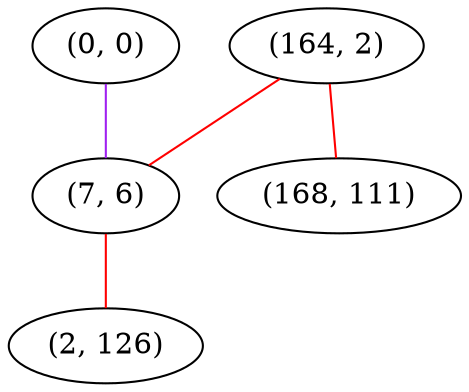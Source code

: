 graph "" {
"(0, 0)";
"(164, 2)";
"(7, 6)";
"(2, 126)";
"(168, 111)";
"(0, 0)" -- "(7, 6)"  [color=purple, key=0, weight=4];
"(164, 2)" -- "(7, 6)"  [color=red, key=0, weight=1];
"(164, 2)" -- "(168, 111)"  [color=red, key=0, weight=1];
"(7, 6)" -- "(2, 126)"  [color=red, key=0, weight=1];
}
